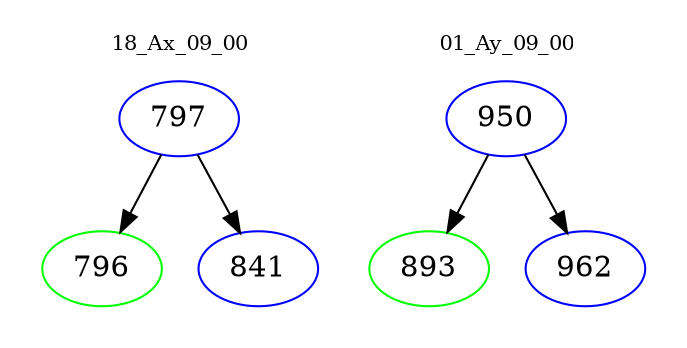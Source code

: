digraph{
subgraph cluster_0 {
color = white
label = "18_Ax_09_00";
fontsize=10;
T0_797 [label="797", color="blue"]
T0_797 -> T0_796 [color="black"]
T0_796 [label="796", color="green"]
T0_797 -> T0_841 [color="black"]
T0_841 [label="841", color="blue"]
}
subgraph cluster_1 {
color = white
label = "01_Ay_09_00";
fontsize=10;
T1_950 [label="950", color="blue"]
T1_950 -> T1_893 [color="black"]
T1_893 [label="893", color="green"]
T1_950 -> T1_962 [color="black"]
T1_962 [label="962", color="blue"]
}
}
